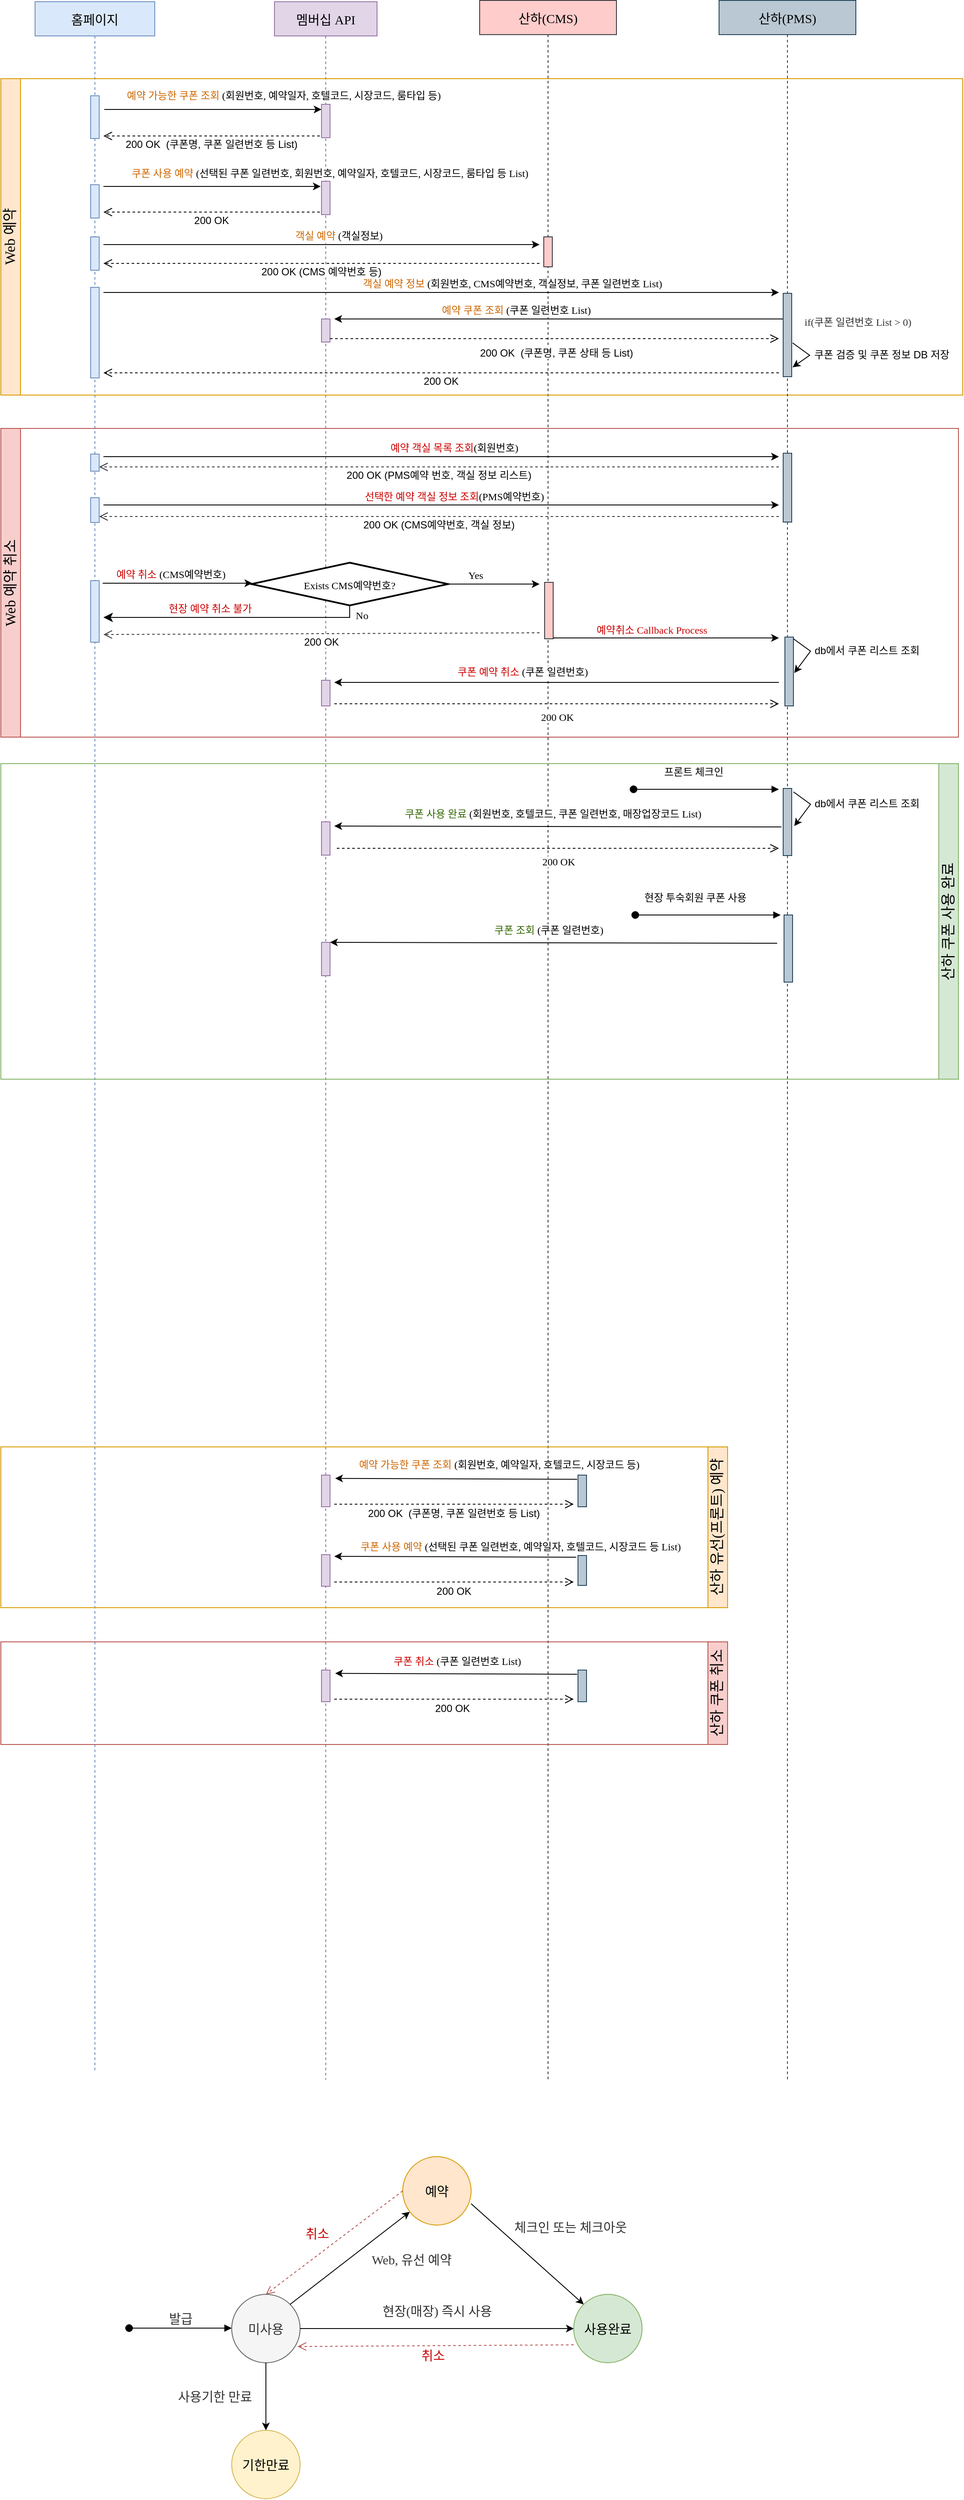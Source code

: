 <mxfile version="20.8.13" type="github">
  <diagram name="페이지-1" id="i2_iW8WWWB51VXID4rfu">
    <mxGraphModel dx="1434" dy="747" grid="1" gridSize="10" guides="1" tooltips="1" connect="1" arrows="1" fold="1" page="1" pageScale="1" pageWidth="1654" pageHeight="2336" math="0" shadow="0">
      <root>
        <mxCell id="0" />
        <mxCell id="1" parent="0" />
        <mxCell id="uAVWBllw0vdzFXxvWoM9-3" value="멤버십 API" style="shape=umlLifeline;perimeter=lifelinePerimeter;container=1;collapsible=0;recursiveResize=0;rounded=0;shadow=0;strokeWidth=1;fillColor=#e1d5e7;strokeColor=#9673a6;size=40;fontFamily=Verdana;fontSize=15;" vertex="1" parent="1">
          <mxGeometry x="320" y="80" width="120" height="2430" as="geometry" />
        </mxCell>
        <mxCell id="uAVWBllw0vdzFXxvWoM9-4" value="" style="points=[];perimeter=orthogonalPerimeter;rounded=0;shadow=0;strokeWidth=1;fillColor=#e1d5e7;strokeColor=#9673a6;" vertex="1" parent="uAVWBllw0vdzFXxvWoM9-3">
          <mxGeometry x="55" y="210" width="10" height="39" as="geometry" />
        </mxCell>
        <mxCell id="uAVWBllw0vdzFXxvWoM9-6" value="홈페이지" style="shape=umlLifeline;perimeter=lifelinePerimeter;container=1;collapsible=0;recursiveResize=0;rounded=0;shadow=0;strokeWidth=1;fillColor=#dae8fc;strokeColor=#6c8ebf;fontFamily=Verdana;fontSize=15;" vertex="1" parent="1">
          <mxGeometry x="40" y="80" width="140" height="2420" as="geometry" />
        </mxCell>
        <mxCell id="uAVWBllw0vdzFXxvWoM9-31" value="" style="points=[];perimeter=orthogonalPerimeter;rounded=0;shadow=0;strokeWidth=1;fillColor=#dae8fc;strokeColor=#6c8ebf;" vertex="1" parent="1">
          <mxGeometry x="105" y="190" width="10" height="50" as="geometry" />
        </mxCell>
        <mxCell id="uAVWBllw0vdzFXxvWoM9-9" value="산하(CMS)" style="shape=umlLifeline;perimeter=lifelinePerimeter;container=1;collapsible=0;recursiveResize=0;rounded=0;shadow=0;strokeWidth=1;fillColor=#ffcccc;strokeColor=#36393d;fontFamily=Verdana;fontSize=15;" vertex="1" parent="1">
          <mxGeometry x="560" y="78.5" width="160" height="2431.5" as="geometry" />
        </mxCell>
        <mxCell id="uAVWBllw0vdzFXxvWoM9-14" value="" style="endArrow=classic;html=1;rounded=0;entryX=-0.1;entryY=0.154;entryDx=0;entryDy=0;entryPerimeter=0;" edge="1" parent="1" target="uAVWBllw0vdzFXxvWoM9-4">
          <mxGeometry width="50" height="50" relative="1" as="geometry">
            <mxPoint x="120" y="296" as="sourcePoint" />
            <mxPoint x="340" y="296" as="targetPoint" />
          </mxGeometry>
        </mxCell>
        <mxCell id="uAVWBllw0vdzFXxvWoM9-17" value="&lt;font color=&quot;#cc6600&quot;&gt;쿠폰 사용 예약&lt;/font&gt; (선택된 쿠폰 일련번호, 회원번호, 예약일자, 호텔코드, 시장코드, 룸타입 등 List)&amp;nbsp;" style="edgeLabel;html=1;align=center;verticalAlign=middle;resizable=0;points=[];fontFamily=Verdana;fontSize=12;" vertex="1" connectable="0" parent="uAVWBllw0vdzFXxvWoM9-14">
          <mxGeometry x="0.45" y="2" relative="1" as="geometry">
            <mxPoint x="82" y="-13" as="offset" />
          </mxGeometry>
        </mxCell>
        <mxCell id="uAVWBllw0vdzFXxvWoM9-16" value="200 OK" style="verticalAlign=bottom;endArrow=open;dashed=1;endSize=8;shadow=0;strokeWidth=1;fontSize=12;exitX=-0.2;exitY=0.769;exitDx=0;exitDy=0;exitPerimeter=0;" edge="1" parent="1">
          <mxGeometry y="19" relative="1" as="geometry">
            <mxPoint x="120" y="326" as="targetPoint" />
            <mxPoint x="373" y="325.991" as="sourcePoint" />
            <mxPoint as="offset" />
          </mxGeometry>
        </mxCell>
        <mxCell id="uAVWBllw0vdzFXxvWoM9-21" value="" style="endArrow=classic;html=1;rounded=0;" edge="1" parent="1">
          <mxGeometry width="50" height="50" relative="1" as="geometry">
            <mxPoint x="120" y="364" as="sourcePoint" />
            <mxPoint x="630" y="364" as="targetPoint" />
          </mxGeometry>
        </mxCell>
        <mxCell id="uAVWBllw0vdzFXxvWoM9-22" value="&lt;font color=&quot;#cc6600&quot;&gt;객실 예약&lt;/font&gt; (객실정보)" style="edgeLabel;html=1;align=center;verticalAlign=middle;resizable=0;points=[];fontFamily=Verdana;fontSize=12;" vertex="1" connectable="0" parent="uAVWBllw0vdzFXxvWoM9-21">
          <mxGeometry x="0.45" y="2" relative="1" as="geometry">
            <mxPoint x="-95" y="-8" as="offset" />
          </mxGeometry>
        </mxCell>
        <mxCell id="uAVWBllw0vdzFXxvWoM9-26" value="Web 예약" style="swimlane;horizontal=0;whiteSpace=wrap;html=1;startSize=23;fillColor=#ffe6cc;strokeColor=#d79b00;fontFamily=Verdana;fontSize=17;fontStyle=0" vertex="1" parent="1">
          <mxGeometry y="170" width="1125" height="370" as="geometry" />
        </mxCell>
        <mxCell id="uAVWBllw0vdzFXxvWoM9-20" value="" style="points=[];perimeter=orthogonalPerimeter;rounded=0;shadow=0;strokeWidth=1;fillColor=#ffcccc;strokeColor=#36393d;" vertex="1" parent="uAVWBllw0vdzFXxvWoM9-26">
          <mxGeometry x="635" y="185" width="10" height="35" as="geometry" />
        </mxCell>
        <mxCell id="uAVWBllw0vdzFXxvWoM9-55" value="" style="points=[];perimeter=orthogonalPerimeter;rounded=0;shadow=0;strokeWidth=1;fillColor=#e1d5e7;strokeColor=#9673a6;" vertex="1" parent="uAVWBllw0vdzFXxvWoM9-26">
          <mxGeometry x="375" y="30" width="10" height="39" as="geometry" />
        </mxCell>
        <mxCell id="uAVWBllw0vdzFXxvWoM9-56" value="" style="endArrow=classic;html=1;rounded=0;entryX=-0.1;entryY=0.154;entryDx=0;entryDy=0;entryPerimeter=0;" edge="1" parent="uAVWBllw0vdzFXxvWoM9-26">
          <mxGeometry width="50" height="50" relative="1" as="geometry">
            <mxPoint x="121" y="36" as="sourcePoint" />
            <mxPoint x="375" y="36.006" as="targetPoint" />
          </mxGeometry>
        </mxCell>
        <mxCell id="uAVWBllw0vdzFXxvWoM9-57" value="&lt;font color=&quot;#cc6600&quot;&gt;예약 가능한 쿠폰 조회&lt;/font&gt; (회원번호, 예약일자, 호텔코드, 시장코드, 룸타입 등)&amp;nbsp;" style="edgeLabel;html=1;align=center;verticalAlign=middle;resizable=0;points=[];fontFamily=Verdana;fontSize=12;" vertex="1" connectable="0" parent="uAVWBllw0vdzFXxvWoM9-56">
          <mxGeometry x="0.45" y="2" relative="1" as="geometry">
            <mxPoint x="27" y="-14" as="offset" />
          </mxGeometry>
        </mxCell>
        <mxCell id="uAVWBllw0vdzFXxvWoM9-58" value="200 OK  (쿠폰명, 쿠폰 일련번호 등 List)" style="verticalAlign=bottom;endArrow=open;dashed=1;endSize=8;shadow=0;strokeWidth=1;fontSize=12;exitX=-0.2;exitY=0.769;exitDx=0;exitDy=0;exitPerimeter=0;" edge="1" parent="uAVWBllw0vdzFXxvWoM9-26">
          <mxGeometry y="19" relative="1" as="geometry">
            <mxPoint x="120" y="67" as="targetPoint" />
            <mxPoint x="373" y="66.991" as="sourcePoint" />
            <mxPoint as="offset" />
          </mxGeometry>
        </mxCell>
        <mxCell id="uAVWBllw0vdzFXxvWoM9-59" value="" style="points=[];perimeter=orthogonalPerimeter;rounded=0;shadow=0;strokeWidth=1;fillColor=#e1d5e7;strokeColor=#9673a6;" vertex="1" parent="uAVWBllw0vdzFXxvWoM9-26">
          <mxGeometry x="375" y="281" width="10" height="27" as="geometry" />
        </mxCell>
        <mxCell id="uAVWBllw0vdzFXxvWoM9-125" value="200 OK (CMS 예약번호 등)" style="verticalAlign=bottom;endArrow=open;dashed=1;endSize=8;shadow=0;strokeWidth=1;fontSize=12;" edge="1" parent="uAVWBllw0vdzFXxvWoM9-26">
          <mxGeometry y="19" relative="1" as="geometry">
            <mxPoint x="120" y="216" as="targetPoint" />
            <mxPoint x="630" y="216" as="sourcePoint" />
            <mxPoint as="offset" />
          </mxGeometry>
        </mxCell>
        <mxCell id="uAVWBllw0vdzFXxvWoM9-126" value="" style="endArrow=classic;html=1;rounded=0;" edge="1" parent="uAVWBllw0vdzFXxvWoM9-26">
          <mxGeometry width="50" height="50" relative="1" as="geometry">
            <mxPoint x="120" y="250" as="sourcePoint" />
            <mxPoint x="910" y="250" as="targetPoint" />
          </mxGeometry>
        </mxCell>
        <mxCell id="uAVWBllw0vdzFXxvWoM9-127" value="&lt;font color=&quot;#cc6600&quot;&gt;객실 예약 정보&lt;/font&gt; (회원번호, CMS예약번호, 객실정보, 쿠폰 일련번호 List)" style="edgeLabel;html=1;align=center;verticalAlign=middle;resizable=0;points=[];fontFamily=Verdana;fontSize=12;" vertex="1" connectable="0" parent="uAVWBllw0vdzFXxvWoM9-126">
          <mxGeometry x="0.45" y="2" relative="1" as="geometry">
            <mxPoint x="-95" y="-8" as="offset" />
          </mxGeometry>
        </mxCell>
        <mxCell id="uAVWBllw0vdzFXxvWoM9-23" value="200 OK" style="verticalAlign=bottom;endArrow=open;dashed=1;endSize=8;shadow=0;strokeWidth=1;fontSize=12;" edge="1" parent="uAVWBllw0vdzFXxvWoM9-26">
          <mxGeometry y="19" relative="1" as="geometry">
            <mxPoint x="120" y="344" as="targetPoint" />
            <mxPoint x="910" y="344" as="sourcePoint" />
            <mxPoint as="offset" />
          </mxGeometry>
        </mxCell>
        <mxCell id="uAVWBllw0vdzFXxvWoM9-129" value="" style="points=[];perimeter=orthogonalPerimeter;rounded=0;shadow=0;strokeWidth=1;fillColor=#dae8fc;strokeColor=#6c8ebf;" vertex="1" parent="uAVWBllw0vdzFXxvWoM9-26">
          <mxGeometry x="105" y="124" width="10" height="39" as="geometry" />
        </mxCell>
        <mxCell id="uAVWBllw0vdzFXxvWoM9-130" value="" style="points=[];perimeter=orthogonalPerimeter;rounded=0;shadow=0;strokeWidth=1;fillColor=#dae8fc;strokeColor=#6c8ebf;" vertex="1" parent="uAVWBllw0vdzFXxvWoM9-26">
          <mxGeometry x="105" y="185" width="10" height="39" as="geometry" />
        </mxCell>
        <mxCell id="uAVWBllw0vdzFXxvWoM9-131" value="" style="points=[];perimeter=orthogonalPerimeter;rounded=0;shadow=0;strokeWidth=1;fillColor=#dae8fc;strokeColor=#6c8ebf;" vertex="1" parent="uAVWBllw0vdzFXxvWoM9-26">
          <mxGeometry x="105" y="244" width="10" height="106" as="geometry" />
        </mxCell>
        <mxCell id="uAVWBllw0vdzFXxvWoM9-91" value="&lt;font color=&quot;#333333&quot;&gt;if(쿠폰 일련번호 List &amp;gt; 0)&lt;/font&gt;" style="text;html=1;strokeColor=none;fillColor=none;align=center;verticalAlign=middle;whiteSpace=wrap;rounded=0;fontSize=12;fontFamily=Verdana;fontColor=#CC0000;" vertex="1" parent="uAVWBllw0vdzFXxvWoM9-26">
          <mxGeometry x="910" y="270" width="185" height="30" as="geometry" />
        </mxCell>
        <mxCell id="uAVWBllw0vdzFXxvWoM9-60" value="" style="endArrow=classic;html=1;rounded=0;" edge="1" parent="1" source="uAVWBllw0vdzFXxvWoM9-124">
          <mxGeometry width="50" height="50" relative="1" as="geometry">
            <mxPoint x="631" y="451.045" as="sourcePoint" />
            <mxPoint x="390" y="451" as="targetPoint" />
          </mxGeometry>
        </mxCell>
        <mxCell id="uAVWBllw0vdzFXxvWoM9-61" value="&lt;font color=&quot;#cc6600&quot;&gt;예약 쿠폰 조회&lt;/font&gt; (쿠폰 일련번호 List)&amp;nbsp;" style="edgeLabel;html=1;align=center;verticalAlign=middle;resizable=0;points=[];fontFamily=Verdana;fontSize=12;" vertex="1" connectable="0" parent="uAVWBllw0vdzFXxvWoM9-60">
          <mxGeometry x="0.45" y="2" relative="1" as="geometry">
            <mxPoint x="68" y="-12" as="offset" />
          </mxGeometry>
        </mxCell>
        <mxCell id="uAVWBllw0vdzFXxvWoM9-62" value="200 OK  (쿠폰명, 쿠폰 상태 등 List)" style="verticalAlign=bottom;endArrow=open;dashed=1;endSize=8;shadow=0;strokeWidth=1;fontSize=12;exitX=1;exitY=0.852;exitDx=0;exitDy=0;exitPerimeter=0;" edge="1" parent="1">
          <mxGeometry x="0.009" y="-26" relative="1" as="geometry">
            <mxPoint x="910" y="474" as="targetPoint" />
            <mxPoint x="385" y="474.004" as="sourcePoint" />
            <mxPoint as="offset" />
          </mxGeometry>
        </mxCell>
        <mxCell id="uAVWBllw0vdzFXxvWoM9-80" value="산하 유선(프론트) 예약" style="swimlane;horizontal=0;whiteSpace=wrap;html=1;startSize=23;fillColor=#ffe6cc;strokeColor=#d79b00;fontFamily=Verdana;fontSize=17;fontStyle=0;direction=west;" vertex="1" parent="1">
          <mxGeometry y="1770" width="850" height="188" as="geometry" />
        </mxCell>
        <mxCell id="uAVWBllw0vdzFXxvWoM9-81" value="" style="points=[];perimeter=orthogonalPerimeter;rounded=0;shadow=0;strokeWidth=1;fillColor=#bac8d3;strokeColor=#23445d;" vertex="1" parent="uAVWBllw0vdzFXxvWoM9-80">
          <mxGeometry x="675" y="33" width="10" height="37" as="geometry" />
        </mxCell>
        <mxCell id="uAVWBllw0vdzFXxvWoM9-82" value="" style="points=[];perimeter=orthogonalPerimeter;rounded=0;shadow=0;strokeWidth=1;fillColor=#e1d5e7;strokeColor=#9673a6;" vertex="1" parent="uAVWBllw0vdzFXxvWoM9-80">
          <mxGeometry x="375" y="33" width="10" height="37" as="geometry" />
        </mxCell>
        <mxCell id="uAVWBllw0vdzFXxvWoM9-83" value="" style="endArrow=classic;html=1;rounded=0;exitX=-0.1;exitY=0.133;exitDx=0;exitDy=0;exitPerimeter=0;entryX=1.6;entryY=0.103;entryDx=0;entryDy=0;entryPerimeter=0;" edge="1" parent="uAVWBllw0vdzFXxvWoM9-80" source="uAVWBllw0vdzFXxvWoM9-81" target="uAVWBllw0vdzFXxvWoM9-82">
          <mxGeometry width="50" height="50" relative="1" as="geometry">
            <mxPoint x="397" y="47.5" as="sourcePoint" />
            <mxPoint x="420" y="111" as="targetPoint" />
          </mxGeometry>
        </mxCell>
        <mxCell id="uAVWBllw0vdzFXxvWoM9-84" value="&lt;font color=&quot;#cc6600&quot;&gt;예약 가능한 쿠폰 조회&lt;/font&gt; (회원번호, 예약일자, 호텔코드, 시장코드 등)&amp;nbsp;" style="edgeLabel;html=1;align=center;verticalAlign=middle;resizable=0;points=[];fontFamily=Verdana;fontSize=12;" vertex="1" connectable="0" parent="uAVWBllw0vdzFXxvWoM9-83">
          <mxGeometry x="0.45" y="2" relative="1" as="geometry">
            <mxPoint x="115" y="-18" as="offset" />
          </mxGeometry>
        </mxCell>
        <mxCell id="uAVWBllw0vdzFXxvWoM9-90" value="200 OK  (쿠폰명, 쿠폰 일련번호 등 List)" style="verticalAlign=bottom;endArrow=open;dashed=1;endSize=8;shadow=0;strokeWidth=1;fontSize=12;" edge="1" parent="uAVWBllw0vdzFXxvWoM9-80">
          <mxGeometry y="-20" relative="1" as="geometry">
            <mxPoint x="670" y="67" as="targetPoint" />
            <mxPoint x="390" y="67" as="sourcePoint" />
            <mxPoint as="offset" />
          </mxGeometry>
        </mxCell>
        <mxCell id="uAVWBllw0vdzFXxvWoM9-92" value="" style="points=[];perimeter=orthogonalPerimeter;rounded=0;shadow=0;strokeWidth=1;fillColor=#e1d5e7;strokeColor=#9673a6;" vertex="1" parent="uAVWBllw0vdzFXxvWoM9-80">
          <mxGeometry x="375" y="126" width="10" height="37" as="geometry" />
        </mxCell>
        <mxCell id="uAVWBllw0vdzFXxvWoM9-93" value="" style="endArrow=classic;html=1;rounded=0;exitX=-0.2;exitY=0.057;exitDx=0;exitDy=0;exitPerimeter=0;" edge="1" parent="uAVWBllw0vdzFXxvWoM9-80" source="uAVWBllw0vdzFXxvWoM9-96">
          <mxGeometry width="50" height="50" relative="1" as="geometry">
            <mxPoint x="665" y="128" as="sourcePoint" />
            <mxPoint x="390" y="128" as="targetPoint" />
          </mxGeometry>
        </mxCell>
        <mxCell id="uAVWBllw0vdzFXxvWoM9-94" value="&lt;font style=&quot;border-color: var(--border-color);&quot; color=&quot;#cc6600&quot;&gt;쿠폰 사용 예약&lt;/font&gt;&amp;nbsp;(선택된 쿠폰 일련번호, 예약일자, 호텔코드, 시장코드 등 List)&amp;nbsp;" style="edgeLabel;html=1;align=center;verticalAlign=middle;resizable=0;points=[];fontFamily=Verdana;fontSize=12;" vertex="1" connectable="0" parent="uAVWBllw0vdzFXxvWoM9-93">
          <mxGeometry x="0.45" y="2" relative="1" as="geometry">
            <mxPoint x="141" y="-14" as="offset" />
          </mxGeometry>
        </mxCell>
        <mxCell id="uAVWBllw0vdzFXxvWoM9-95" value="200 OK" style="verticalAlign=bottom;endArrow=open;dashed=1;endSize=8;shadow=0;strokeWidth=1;fontSize=12;" edge="1" parent="uAVWBllw0vdzFXxvWoM9-80">
          <mxGeometry y="-20" relative="1" as="geometry">
            <mxPoint x="670" y="158" as="targetPoint" />
            <mxPoint x="390" y="158" as="sourcePoint" />
            <mxPoint as="offset" />
          </mxGeometry>
        </mxCell>
        <mxCell id="uAVWBllw0vdzFXxvWoM9-96" value="" style="points=[];perimeter=orthogonalPerimeter;rounded=0;shadow=0;strokeWidth=1;fillColor=#bac8d3;strokeColor=#23445d;" vertex="1" parent="uAVWBllw0vdzFXxvWoM9-80">
          <mxGeometry x="675" y="127" width="10" height="35" as="geometry" />
        </mxCell>
        <mxCell id="uAVWBllw0vdzFXxvWoM9-97" value="산하 쿠폰 취소" style="swimlane;horizontal=0;whiteSpace=wrap;html=1;startSize=23;fillColor=#f8cecc;strokeColor=#b85450;fontFamily=Verdana;fontSize=17;fontStyle=0;direction=west;" vertex="1" parent="1">
          <mxGeometry y="1998" width="850" height="120" as="geometry" />
        </mxCell>
        <mxCell id="uAVWBllw0vdzFXxvWoM9-98" value="" style="points=[];perimeter=orthogonalPerimeter;rounded=0;shadow=0;strokeWidth=1;fillColor=#bac8d3;strokeColor=#23445d;" vertex="1" parent="uAVWBllw0vdzFXxvWoM9-97">
          <mxGeometry x="675" y="33" width="10" height="37" as="geometry" />
        </mxCell>
        <mxCell id="uAVWBllw0vdzFXxvWoM9-99" value="" style="points=[];perimeter=orthogonalPerimeter;rounded=0;shadow=0;strokeWidth=1;fillColor=#e1d5e7;strokeColor=#9673a6;" vertex="1" parent="uAVWBllw0vdzFXxvWoM9-97">
          <mxGeometry x="375" y="33" width="10" height="37" as="geometry" />
        </mxCell>
        <mxCell id="uAVWBllw0vdzFXxvWoM9-100" value="" style="endArrow=classic;html=1;rounded=0;exitX=-0.1;exitY=0.133;exitDx=0;exitDy=0;exitPerimeter=0;entryX=1.6;entryY=0.103;entryDx=0;entryDy=0;entryPerimeter=0;" edge="1" parent="uAVWBllw0vdzFXxvWoM9-97" source="uAVWBllw0vdzFXxvWoM9-98" target="uAVWBllw0vdzFXxvWoM9-99">
          <mxGeometry width="50" height="50" relative="1" as="geometry">
            <mxPoint x="397" y="47.5" as="sourcePoint" />
            <mxPoint x="420" y="111" as="targetPoint" />
          </mxGeometry>
        </mxCell>
        <mxCell id="uAVWBllw0vdzFXxvWoM9-101" value="&lt;font style=&quot;border-color: var(--border-color);&quot; color=&quot;#cc0000&quot;&gt;쿠폰 취소&lt;/font&gt;&amp;nbsp;(쿠폰 일련번호 List)&amp;nbsp;" style="edgeLabel;html=1;align=center;verticalAlign=middle;resizable=0;points=[];fontFamily=Verdana;fontSize=12;" vertex="1" connectable="0" parent="uAVWBllw0vdzFXxvWoM9-100">
          <mxGeometry x="0.45" y="2" relative="1" as="geometry">
            <mxPoint x="66" y="-16" as="offset" />
          </mxGeometry>
        </mxCell>
        <mxCell id="uAVWBllw0vdzFXxvWoM9-102" value="200 OK " style="verticalAlign=bottom;endArrow=open;dashed=1;endSize=8;shadow=0;strokeWidth=1;fontSize=12;" edge="1" parent="uAVWBllw0vdzFXxvWoM9-97">
          <mxGeometry y="-20" relative="1" as="geometry">
            <mxPoint x="670" y="67" as="targetPoint" />
            <mxPoint x="390" y="67" as="sourcePoint" />
            <mxPoint as="offset" />
          </mxGeometry>
        </mxCell>
        <mxCell id="uAVWBllw0vdzFXxvWoM9-109" value="&lt;font style=&quot;font-size: 15px;&quot;&gt;발급&lt;/font&gt;" style="html=1;verticalAlign=bottom;startArrow=oval;startFill=1;endArrow=block;startSize=8;rounded=0;fontFamily=Verdana;fontSize=12;fontColor=#333333;" edge="1" parent="1">
          <mxGeometry width="60" relative="1" as="geometry">
            <mxPoint x="150" y="2800.5" as="sourcePoint" />
            <mxPoint x="270" y="2800.5" as="targetPoint" />
          </mxGeometry>
        </mxCell>
        <mxCell id="uAVWBllw0vdzFXxvWoM9-110" value="미사용" style="ellipse;whiteSpace=wrap;html=1;aspect=fixed;fontFamily=Verdana;fontSize=15;fillColor=#f5f5f5;strokeColor=#666666;fontColor=#333333;" vertex="1" parent="1">
          <mxGeometry x="270" y="2761" width="80" height="80" as="geometry" />
        </mxCell>
        <mxCell id="uAVWBllw0vdzFXxvWoM9-111" value="예약" style="ellipse;whiteSpace=wrap;html=1;aspect=fixed;fontFamily=Verdana;fontSize=15;fillColor=#ffe6cc;strokeColor=#d79b00;" vertex="1" parent="1">
          <mxGeometry x="470" y="2600" width="80" height="80" as="geometry" />
        </mxCell>
        <mxCell id="uAVWBllw0vdzFXxvWoM9-112" value="사용완료" style="ellipse;whiteSpace=wrap;html=1;aspect=fixed;fontFamily=Verdana;fontSize=15;fillColor=#d5e8d4;strokeColor=#82b366;" vertex="1" parent="1">
          <mxGeometry x="670" y="2761" width="80" height="80" as="geometry" />
        </mxCell>
        <mxCell id="uAVWBllw0vdzFXxvWoM9-113" value="기한만료" style="ellipse;whiteSpace=wrap;html=1;aspect=fixed;fontFamily=Verdana;fontSize=15;fillColor=#fff2cc;strokeColor=#d6b656;" vertex="1" parent="1">
          <mxGeometry x="270" y="2920" width="80" height="80" as="geometry" />
        </mxCell>
        <mxCell id="uAVWBllw0vdzFXxvWoM9-114" value="Web, 유선 예약" style="endArrow=classic;html=1;rounded=0;fontFamily=Verdana;fontSize=15;fontColor=#333333;exitX=1;exitY=0;exitDx=0;exitDy=0;" edge="1" parent="1" source="uAVWBllw0vdzFXxvWoM9-110" target="uAVWBllw0vdzFXxvWoM9-111">
          <mxGeometry x="0.631" y="-45" width="50" height="50" relative="1" as="geometry">
            <mxPoint x="350" y="2670" as="sourcePoint" />
            <mxPoint x="400" y="2620" as="targetPoint" />
            <mxPoint as="offset" />
          </mxGeometry>
        </mxCell>
        <mxCell id="uAVWBllw0vdzFXxvWoM9-115" value="" style="endArrow=classic;html=1;rounded=0;fontFamily=Verdana;fontSize=15;fontColor=#333333;exitX=1;exitY=0.688;exitDx=0;exitDy=0;entryX=0;entryY=0;entryDx=0;entryDy=0;exitPerimeter=0;" edge="1" parent="1" source="uAVWBllw0vdzFXxvWoM9-111" target="uAVWBllw0vdzFXxvWoM9-112">
          <mxGeometry x="-0.3" y="32" width="50" height="50" relative="1" as="geometry">
            <mxPoint x="348.284" y="2702.716" as="sourcePoint" />
            <mxPoint x="443.784" y="2664.661" as="targetPoint" />
            <mxPoint as="offset" />
          </mxGeometry>
        </mxCell>
        <mxCell id="uAVWBllw0vdzFXxvWoM9-116" value="체크인 또는 체크아웃" style="edgeLabel;html=1;align=center;verticalAlign=middle;resizable=0;points=[];fontSize=15;fontFamily=Verdana;fontColor=#333333;" vertex="1" connectable="0" parent="uAVWBllw0vdzFXxvWoM9-115">
          <mxGeometry x="-0.214" y="-2" relative="1" as="geometry">
            <mxPoint x="65" y="-21" as="offset" />
          </mxGeometry>
        </mxCell>
        <mxCell id="uAVWBllw0vdzFXxvWoM9-117" value="사용기한 만료" style="endArrow=classic;html=1;rounded=0;fontFamily=Verdana;fontSize=15;fontColor=#333333;exitX=0.5;exitY=1;exitDx=0;exitDy=0;entryX=0.5;entryY=0;entryDx=0;entryDy=0;" edge="1" parent="1" source="uAVWBllw0vdzFXxvWoM9-110" target="uAVWBllw0vdzFXxvWoM9-113">
          <mxGeometry x="-0.013" y="-60" width="50" height="50" relative="1" as="geometry">
            <mxPoint x="374.504" y="2768.056" as="sourcePoint" />
            <mxPoint x="470.004" y="2730.001" as="targetPoint" />
            <mxPoint as="offset" />
          </mxGeometry>
        </mxCell>
        <mxCell id="uAVWBllw0vdzFXxvWoM9-118" value="현장(매장) 즉시 사용" style="endArrow=classic;html=1;rounded=0;fontFamily=Verdana;fontSize=15;fontColor=#333333;exitX=1;exitY=0.5;exitDx=0;exitDy=0;entryX=0;entryY=0.5;entryDx=0;entryDy=0;" edge="1" parent="1" source="uAVWBllw0vdzFXxvWoM9-110" target="uAVWBllw0vdzFXxvWoM9-112">
          <mxGeometry x="0.001" y="20" width="50" height="50" relative="1" as="geometry">
            <mxPoint x="348.284" y="2702.716" as="sourcePoint" />
            <mxPoint x="443.784" y="2664.661" as="targetPoint" />
            <mxPoint y="-1" as="offset" />
          </mxGeometry>
        </mxCell>
        <mxCell id="uAVWBllw0vdzFXxvWoM9-122" value="취소" style="verticalAlign=bottom;endArrow=open;dashed=1;endSize=8;shadow=0;strokeWidth=1;fontSize=15;exitX=0;exitY=0.5;exitDx=0;exitDy=0;entryX=0.5;entryY=0;entryDx=0;entryDy=0;fontColor=#CC0000;fillColor=#f8cecc;strokeColor=#b85450;" edge="1" parent="1" source="uAVWBllw0vdzFXxvWoM9-111" target="uAVWBllw0vdzFXxvWoM9-110">
          <mxGeometry x="0.156" y="-12" relative="1" as="geometry">
            <mxPoint x="348.284" y="2839.284" as="targetPoint" />
            <mxPoint x="691.716" y="2839.284" as="sourcePoint" />
            <mxPoint as="offset" />
          </mxGeometry>
        </mxCell>
        <mxCell id="uAVWBllw0vdzFXxvWoM9-123" value="취소" style="verticalAlign=bottom;endArrow=open;dashed=1;endSize=8;shadow=0;strokeWidth=1;fontSize=15;exitX=0;exitY=0.738;exitDx=0;exitDy=0;entryX=0.963;entryY=0.763;entryDx=0;entryDy=0;fontColor=#CC0000;fillColor=#f8cecc;strokeColor=#b85450;entryPerimeter=0;exitPerimeter=0;" edge="1" parent="1" source="uAVWBllw0vdzFXxvWoM9-112" target="uAVWBllw0vdzFXxvWoM9-110">
          <mxGeometry x="0.019" y="22" relative="1" as="geometry">
            <mxPoint x="400" y="2941" as="targetPoint" />
            <mxPoint x="560" y="2820" as="sourcePoint" />
            <mxPoint as="offset" />
          </mxGeometry>
        </mxCell>
        <mxCell id="uAVWBllw0vdzFXxvWoM9-124" value="산하(PMS)" style="shape=umlLifeline;perimeter=lifelinePerimeter;container=1;collapsible=0;recursiveResize=0;rounded=0;shadow=0;strokeWidth=1;fillColor=#bac8d3;strokeColor=#23445d;fontFamily=Verdana;fontSize=15;" vertex="1" parent="1">
          <mxGeometry x="840" y="78.5" width="160" height="2431.5" as="geometry" />
        </mxCell>
        <mxCell id="uAVWBllw0vdzFXxvWoM9-128" value="" style="points=[];perimeter=orthogonalPerimeter;rounded=0;shadow=0;strokeWidth=1;fillColor=#bac8d3;strokeColor=#23445d;" vertex="1" parent="uAVWBllw0vdzFXxvWoM9-124">
          <mxGeometry x="75" y="342.5" width="10" height="97.5" as="geometry" />
        </mxCell>
        <mxCell id="uAVWBllw0vdzFXxvWoM9-5" value="&lt;font style=&quot;font-size: 12px;&quot;&gt;쿠폰 검증 및 쿠폰 정보 DB 저장&lt;/font&gt;" style="endArrow=classic;html=1;rounded=0;exitX=1;exitY=0.605;exitDx=0;exitDy=0;exitPerimeter=0;entryX=1;entryY=0.943;entryDx=0;entryDy=0;entryPerimeter=0;" edge="1" parent="uAVWBllw0vdzFXxvWoM9-124">
          <mxGeometry x="0.006" y="84" width="50" height="50" relative="1" as="geometry">
            <mxPoint x="86" y="400.487" as="sourcePoint" />
            <mxPoint x="86" y="428.995" as="targetPoint" />
            <Array as="points">
              <mxPoint x="106" y="414.98" />
            </Array>
            <mxPoint x="36" y="-69" as="offset" />
          </mxGeometry>
        </mxCell>
        <mxCell id="uAVWBllw0vdzFXxvWoM9-152" value="" style="points=[];perimeter=orthogonalPerimeter;rounded=0;shadow=0;strokeWidth=1;fillColor=#bac8d3;strokeColor=#23445d;" vertex="1" parent="uAVWBllw0vdzFXxvWoM9-124">
          <mxGeometry x="75" y="529.5" width="10" height="80.5" as="geometry" />
        </mxCell>
        <mxCell id="uAVWBllw0vdzFXxvWoM9-190" value="" style="points=[];perimeter=orthogonalPerimeter;rounded=0;shadow=0;strokeWidth=1;fillColor=#bac8d3;strokeColor=#23445d;" vertex="1" parent="uAVWBllw0vdzFXxvWoM9-124">
          <mxGeometry x="75" y="921.5" width="10" height="78.5" as="geometry" />
        </mxCell>
        <mxCell id="uAVWBllw0vdzFXxvWoM9-143" value="Web 예약 취소" style="swimlane;horizontal=0;whiteSpace=wrap;html=1;startSize=23;fillColor=#f8cecc;strokeColor=#b85450;fontFamily=Verdana;fontSize=17;fontStyle=0" vertex="1" parent="1">
          <mxGeometry y="579" width="1120" height="361" as="geometry" />
        </mxCell>
        <mxCell id="uAVWBllw0vdzFXxvWoM9-145" value="" style="endArrow=classic;html=1;rounded=0;" edge="1" parent="uAVWBllw0vdzFXxvWoM9-143">
          <mxGeometry width="50" height="50" relative="1" as="geometry">
            <mxPoint x="120" y="33" as="sourcePoint" />
            <mxPoint x="910" y="33" as="targetPoint" />
          </mxGeometry>
        </mxCell>
        <mxCell id="uAVWBllw0vdzFXxvWoM9-146" value="&lt;font color=&quot;#cc0000&quot;&gt;예약 객실 목록 조회&lt;/font&gt;(회원번호)" style="edgeLabel;html=1;align=center;verticalAlign=middle;resizable=0;points=[];fontFamily=Verdana;fontSize=12;" vertex="1" connectable="0" parent="uAVWBllw0vdzFXxvWoM9-145">
          <mxGeometry x="0.45" y="2" relative="1" as="geometry">
            <mxPoint x="-163" y="-8" as="offset" />
          </mxGeometry>
        </mxCell>
        <mxCell id="uAVWBllw0vdzFXxvWoM9-147" value="200 OK (PMS예약 번호, 객실 정보 리스트)" style="verticalAlign=bottom;endArrow=open;dashed=1;endSize=8;shadow=0;strokeWidth=1;fontSize=12;fillColor=#ffcccc;strokeColor=#36393d;" edge="1" parent="uAVWBllw0vdzFXxvWoM9-143">
          <mxGeometry y="19" relative="1" as="geometry">
            <mxPoint x="115" y="45" as="targetPoint" />
            <mxPoint x="910" y="45" as="sourcePoint" />
            <mxPoint as="offset" />
          </mxGeometry>
        </mxCell>
        <mxCell id="uAVWBllw0vdzFXxvWoM9-148" value="" style="endArrow=classic;html=1;rounded=0;" edge="1" parent="uAVWBllw0vdzFXxvWoM9-143">
          <mxGeometry width="50" height="50" relative="1" as="geometry">
            <mxPoint x="119" y="181" as="sourcePoint" />
            <mxPoint x="294" y="181" as="targetPoint" />
          </mxGeometry>
        </mxCell>
        <mxCell id="uAVWBllw0vdzFXxvWoM9-149" value="&lt;font color=&quot;#cc0000&quot; style=&quot;font-size: 12px;&quot;&gt;예약 취소&lt;/font&gt; (CMS예약번호)&amp;nbsp;" style="edgeLabel;html=1;align=center;verticalAlign=middle;resizable=0;points=[];fontFamily=Verdana;fontSize=12;" vertex="1" connectable="0" parent="uAVWBllw0vdzFXxvWoM9-148">
          <mxGeometry x="0.45" y="2" relative="1" as="geometry">
            <mxPoint x="-46" y="-8" as="offset" />
          </mxGeometry>
        </mxCell>
        <mxCell id="uAVWBllw0vdzFXxvWoM9-150" value="" style="points=[];perimeter=orthogonalPerimeter;rounded=0;shadow=0;strokeWidth=1;fillColor=#dae8fc;strokeColor=#6c8ebf;" vertex="1" parent="uAVWBllw0vdzFXxvWoM9-143">
          <mxGeometry x="105" y="30" width="10" height="20" as="geometry" />
        </mxCell>
        <mxCell id="uAVWBllw0vdzFXxvWoM9-163" value="" style="endArrow=classic;html=1;rounded=0;" edge="1" parent="uAVWBllw0vdzFXxvWoM9-143">
          <mxGeometry width="50" height="50" relative="1" as="geometry">
            <mxPoint x="120" y="89.5" as="sourcePoint" />
            <mxPoint x="910" y="89.5" as="targetPoint" />
          </mxGeometry>
        </mxCell>
        <mxCell id="uAVWBllw0vdzFXxvWoM9-164" value="&lt;font color=&quot;#cc0000&quot;&gt;선택한 예약 객실 정보 조회&lt;/font&gt;(PMS예약번호)" style="edgeLabel;html=1;align=center;verticalAlign=middle;resizable=0;points=[];fontFamily=Verdana;fontSize=12;" vertex="1" connectable="0" parent="uAVWBllw0vdzFXxvWoM9-163">
          <mxGeometry x="0.45" y="2" relative="1" as="geometry">
            <mxPoint x="-163" y="-8" as="offset" />
          </mxGeometry>
        </mxCell>
        <mxCell id="uAVWBllw0vdzFXxvWoM9-165" value="200 OK (CMS예약번호, 객실 정보)" style="verticalAlign=bottom;endArrow=open;dashed=1;endSize=8;shadow=0;strokeWidth=1;fontSize=12;fillColor=#ffcccc;strokeColor=#36393d;" edge="1" parent="uAVWBllw0vdzFXxvWoM9-143">
          <mxGeometry y="19" relative="1" as="geometry">
            <mxPoint x="115" y="103" as="targetPoint" />
            <mxPoint x="910" y="103" as="sourcePoint" />
            <mxPoint as="offset" />
          </mxGeometry>
        </mxCell>
        <mxCell id="uAVWBllw0vdzFXxvWoM9-166" value="" style="points=[];perimeter=orthogonalPerimeter;rounded=0;shadow=0;strokeWidth=1;fillColor=#ffcccc;strokeColor=#36393d;" vertex="1" parent="uAVWBllw0vdzFXxvWoM9-143">
          <mxGeometry x="636" y="180" width="10" height="66" as="geometry" />
        </mxCell>
        <mxCell id="uAVWBllw0vdzFXxvWoM9-167" value="200 OK" style="verticalAlign=bottom;endArrow=open;dashed=1;endSize=8;shadow=0;strokeWidth=1;fontSize=12;fillColor=#ffcccc;strokeColor=#36393d;" edge="1" parent="uAVWBllw0vdzFXxvWoM9-143">
          <mxGeometry y="19" relative="1" as="geometry">
            <mxPoint x="120" y="241" as="targetPoint" />
            <mxPoint x="630" y="239" as="sourcePoint" />
            <mxPoint as="offset" />
          </mxGeometry>
        </mxCell>
        <mxCell id="uAVWBllw0vdzFXxvWoM9-168" value="" style="points=[];perimeter=orthogonalPerimeter;rounded=0;shadow=0;strokeWidth=1;fillColor=#bac8d3;strokeColor=#23445d;" vertex="1" parent="uAVWBllw0vdzFXxvWoM9-143">
          <mxGeometry x="917" y="244" width="10" height="80.5" as="geometry" />
        </mxCell>
        <mxCell id="uAVWBllw0vdzFXxvWoM9-169" value="" style="endArrow=classic;html=1;rounded=0;" edge="1" parent="uAVWBllw0vdzFXxvWoM9-143">
          <mxGeometry width="50" height="50" relative="1" as="geometry">
            <mxPoint x="646" y="245" as="sourcePoint" />
            <mxPoint x="910" y="245" as="targetPoint" />
          </mxGeometry>
        </mxCell>
        <mxCell id="uAVWBllw0vdzFXxvWoM9-170" value="&lt;font color=&quot;#cc0000&quot;&gt;예약취소 Callback Process&lt;/font&gt;" style="edgeLabel;html=1;align=center;verticalAlign=middle;resizable=0;points=[];fontFamily=Verdana;fontSize=12;" vertex="1" connectable="0" parent="uAVWBllw0vdzFXxvWoM9-169">
          <mxGeometry x="0.45" y="2" relative="1" as="geometry">
            <mxPoint x="-77" y="-7" as="offset" />
          </mxGeometry>
        </mxCell>
        <mxCell id="uAVWBllw0vdzFXxvWoM9-142" value="" style="points=[];perimeter=orthogonalPerimeter;rounded=0;shadow=0;strokeWidth=1;fillColor=#e1d5e7;strokeColor=#9673a6;" vertex="1" parent="uAVWBllw0vdzFXxvWoM9-143">
          <mxGeometry x="375" y="294.5" width="10" height="30" as="geometry" />
        </mxCell>
        <mxCell id="uAVWBllw0vdzFXxvWoM9-151" value="200 OK" style="verticalAlign=bottom;endArrow=open;dashed=1;endSize=8;shadow=0;strokeWidth=1;fontFamily=Verdana;fontSize=12;" edge="1" parent="uAVWBllw0vdzFXxvWoM9-143">
          <mxGeometry x="0.004" y="-25" relative="1" as="geometry">
            <mxPoint x="910" y="322" as="targetPoint" />
            <mxPoint x="390" y="322" as="sourcePoint" />
            <mxPoint as="offset" />
          </mxGeometry>
        </mxCell>
        <mxCell id="uAVWBllw0vdzFXxvWoM9-173" value="&lt;font style=&quot;font-size: 12px;&quot;&gt;&amp;nbsp;db에서 쿠폰 리스트 조회&lt;/font&gt;" style="endArrow=classic;html=1;rounded=0;exitX=1;exitY=0.605;exitDx=0;exitDy=0;exitPerimeter=0;entryX=1.1;entryY=0.522;entryDx=0;entryDy=0;entryPerimeter=0;" edge="1" parent="uAVWBllw0vdzFXxvWoM9-143" target="uAVWBllw0vdzFXxvWoM9-168">
          <mxGeometry x="-0.126" y="63" width="50" height="50" relative="1" as="geometry">
            <mxPoint x="927" y="245.997" as="sourcePoint" />
            <mxPoint x="927" y="274.505" as="targetPoint" />
            <Array as="points">
              <mxPoint x="947" y="260.49" />
            </Array>
            <mxPoint x="13" y="-38" as="offset" />
          </mxGeometry>
        </mxCell>
        <mxCell id="uAVWBllw0vdzFXxvWoM9-174" value="&lt;font style=&quot;font-size: 12px;&quot;&gt;Exists CMS예약번호?&lt;/font&gt;" style="strokeWidth=2;html=1;shape=mxgraph.flowchart.decision;whiteSpace=wrap;fontFamily=Verdana;fontSize=15;fontColor=#000000;" vertex="1" parent="uAVWBllw0vdzFXxvWoM9-143">
          <mxGeometry x="293" y="157" width="230" height="50" as="geometry" />
        </mxCell>
        <mxCell id="uAVWBllw0vdzFXxvWoM9-176" value="" style="endArrow=classic;html=1;rounded=0;exitX=1;exitY=0.5;exitDx=0;exitDy=0;exitPerimeter=0;" edge="1" parent="uAVWBllw0vdzFXxvWoM9-143" source="uAVWBllw0vdzFXxvWoM9-174">
          <mxGeometry width="50" height="50" relative="1" as="geometry">
            <mxPoint x="530" y="201" as="sourcePoint" />
            <mxPoint x="630" y="182" as="targetPoint" />
          </mxGeometry>
        </mxCell>
        <mxCell id="uAVWBllw0vdzFXxvWoM9-177" value="Yes" style="edgeLabel;html=1;align=center;verticalAlign=middle;resizable=0;points=[];fontFamily=Verdana;fontSize=12;" vertex="1" connectable="0" parent="uAVWBllw0vdzFXxvWoM9-176">
          <mxGeometry x="0.45" y="2" relative="1" as="geometry">
            <mxPoint x="-46" y="-8" as="offset" />
          </mxGeometry>
        </mxCell>
        <mxCell id="uAVWBllw0vdzFXxvWoM9-180" value="" style="edgeStyle=elbowEdgeStyle;elbow=vertical;endArrow=classic;html=1;curved=0;rounded=0;endSize=8;startSize=8;fontFamily=Verdana;fontSize=12;fontColor=#000000;exitX=0.5;exitY=1;exitDx=0;exitDy=0;exitPerimeter=0;" edge="1" parent="uAVWBllw0vdzFXxvWoM9-143" source="uAVWBllw0vdzFXxvWoM9-174">
          <mxGeometry width="50" height="50" relative="1" as="geometry">
            <mxPoint x="480" y="201" as="sourcePoint" />
            <mxPoint x="120" y="221" as="targetPoint" />
            <Array as="points">
              <mxPoint x="262" y="221" />
            </Array>
          </mxGeometry>
        </mxCell>
        <mxCell id="uAVWBllw0vdzFXxvWoM9-181" value="No" style="edgeLabel;html=1;align=center;verticalAlign=middle;resizable=0;points=[];fontSize=12;fontFamily=Verdana;fontColor=#000000;" vertex="1" connectable="0" parent="uAVWBllw0vdzFXxvWoM9-180">
          <mxGeometry x="0.049" y="-3" relative="1" as="geometry">
            <mxPoint x="158" y="1" as="offset" />
          </mxGeometry>
        </mxCell>
        <mxCell id="uAVWBllw0vdzFXxvWoM9-182" value="&lt;font style=&quot;border-color: var(--border-color);&quot; color=&quot;#cc0000&quot;&gt;현장 예약 취소 불가&lt;/font&gt;&amp;nbsp;" style="edgeLabel;html=1;align=center;verticalAlign=middle;resizable=0;points=[];fontSize=12;fontFamily=Verdana;fontColor=#000000;" vertex="1" connectable="0" parent="uAVWBllw0vdzFXxvWoM9-180">
          <mxGeometry x="0.238" y="-4" relative="1" as="geometry">
            <mxPoint x="11" y="-6" as="offset" />
          </mxGeometry>
        </mxCell>
        <mxCell id="uAVWBllw0vdzFXxvWoM9-187" value="" style="points=[];perimeter=orthogonalPerimeter;rounded=0;shadow=0;strokeWidth=1;fillColor=#dae8fc;strokeColor=#6c8ebf;" vertex="1" parent="uAVWBllw0vdzFXxvWoM9-143">
          <mxGeometry x="105" y="81" width="10" height="29" as="geometry" />
        </mxCell>
        <mxCell id="uAVWBllw0vdzFXxvWoM9-188" value="" style="points=[];perimeter=orthogonalPerimeter;rounded=0;shadow=0;strokeWidth=1;fillColor=#dae8fc;strokeColor=#6c8ebf;" vertex="1" parent="uAVWBllw0vdzFXxvWoM9-143">
          <mxGeometry x="105" y="178" width="10" height="72" as="geometry" />
        </mxCell>
        <mxCell id="uAVWBllw0vdzFXxvWoM9-171" value="" style="endArrow=classic;html=1;rounded=0;" edge="1" parent="1">
          <mxGeometry width="50" height="50" relative="1" as="geometry">
            <mxPoint x="910" y="876" as="sourcePoint" />
            <mxPoint x="390" y="876" as="targetPoint" />
          </mxGeometry>
        </mxCell>
        <mxCell id="uAVWBllw0vdzFXxvWoM9-172" value="&lt;font color=&quot;#cc0000&quot;&gt;쿠폰 예약 취소&lt;/font&gt; (쿠폰 일련번호)" style="edgeLabel;html=1;align=center;verticalAlign=middle;resizable=0;points=[];fontFamily=Verdana;fontSize=12;" vertex="1" connectable="0" parent="uAVWBllw0vdzFXxvWoM9-171">
          <mxGeometry x="0.45" y="2" relative="1" as="geometry">
            <mxPoint x="77" y="-14" as="offset" />
          </mxGeometry>
        </mxCell>
        <mxCell id="uAVWBllw0vdzFXxvWoM9-189" value="산하 쿠폰 사용 완료" style="swimlane;horizontal=0;whiteSpace=wrap;html=1;startSize=23;fillColor=#d5e8d4;strokeColor=#82b366;fontFamily=Verdana;fontSize=17;fontStyle=0;direction=west;" vertex="1" parent="1">
          <mxGeometry y="971" width="1120" height="369" as="geometry" />
        </mxCell>
        <mxCell id="uAVWBllw0vdzFXxvWoM9-191" value="" style="points=[];perimeter=orthogonalPerimeter;rounded=0;shadow=0;strokeWidth=1;fillColor=#e1d5e7;strokeColor=#9673a6;" vertex="1" parent="uAVWBllw0vdzFXxvWoM9-189">
          <mxGeometry x="375" y="68" width="10" height="39" as="geometry" />
        </mxCell>
        <mxCell id="uAVWBllw0vdzFXxvWoM9-192" value="" style="endArrow=classic;html=1;rounded=0;" edge="1" parent="uAVWBllw0vdzFXxvWoM9-189">
          <mxGeometry width="50" height="50" relative="1" as="geometry">
            <mxPoint x="913" y="74" as="sourcePoint" />
            <mxPoint x="390" y="73" as="targetPoint" />
          </mxGeometry>
        </mxCell>
        <mxCell id="uAVWBllw0vdzFXxvWoM9-193" value="&lt;font color=&quot;#336600&quot; style=&quot;font-size: 12px;&quot;&gt;쿠폰 사용 완료&lt;/font&gt;&lt;font color=&quot;#cc0000&quot; style=&quot;font-size: 12px;&quot;&gt;&amp;nbsp;&lt;/font&gt;(회원번호, 호텔코드, 쿠폰 일련번호, 매장업장코드 List)&amp;nbsp;" style="edgeLabel;html=1;align=center;verticalAlign=middle;resizable=0;points=[];fontFamily=Verdana;fontSize=12;" vertex="1" connectable="0" parent="uAVWBllw0vdzFXxvWoM9-192">
          <mxGeometry x="0.45" y="2" relative="1" as="geometry">
            <mxPoint x="113" y="-17" as="offset" />
          </mxGeometry>
        </mxCell>
        <mxCell id="uAVWBllw0vdzFXxvWoM9-194" value="200 OK" style="verticalAlign=bottom;endArrow=open;dashed=1;endSize=8;shadow=0;strokeWidth=1;fontFamily=Verdana;fontSize=12;" edge="1" parent="uAVWBllw0vdzFXxvWoM9-189">
          <mxGeometry x="0.004" y="-25" relative="1" as="geometry">
            <mxPoint x="910" y="99" as="targetPoint" />
            <mxPoint x="393" y="99" as="sourcePoint" />
            <mxPoint as="offset" />
          </mxGeometry>
        </mxCell>
        <mxCell id="uAVWBllw0vdzFXxvWoM9-196" value="프론트 체크인" style="html=1;verticalAlign=bottom;startArrow=oval;startFill=1;endArrow=block;startSize=8;rounded=0;fontFamily=Verdana;fontSize=12;fontColor=#000000;" edge="1" parent="uAVWBllw0vdzFXxvWoM9-189">
          <mxGeometry x="-0.176" y="11" width="60" relative="1" as="geometry">
            <mxPoint x="740" y="30" as="sourcePoint" />
            <mxPoint x="910" y="30" as="targetPoint" />
            <mxPoint as="offset" />
          </mxGeometry>
        </mxCell>
        <mxCell id="uAVWBllw0vdzFXxvWoM9-197" value="&lt;font style=&quot;font-size: 12px;&quot;&gt;&amp;nbsp;db에서 쿠폰 리스트 조회&lt;/font&gt;" style="endArrow=classic;html=1;rounded=0;exitX=1;exitY=0.605;exitDx=0;exitDy=0;exitPerimeter=0;entryX=1.1;entryY=0.522;entryDx=0;entryDy=0;entryPerimeter=0;" edge="1" parent="uAVWBllw0vdzFXxvWoM9-189">
          <mxGeometry x="-0.126" y="63" width="50" height="50" relative="1" as="geometry">
            <mxPoint x="927" y="32.997" as="sourcePoint" />
            <mxPoint x="928" y="73.021" as="targetPoint" />
            <Array as="points">
              <mxPoint x="947" y="47.49" />
            </Array>
            <mxPoint x="13" y="-38" as="offset" />
          </mxGeometry>
        </mxCell>
        <mxCell id="uAVWBllw0vdzFXxvWoM9-198" value="" style="points=[];perimeter=orthogonalPerimeter;rounded=0;shadow=0;strokeWidth=1;fillColor=#bac8d3;strokeColor=#23445d;" vertex="1" parent="uAVWBllw0vdzFXxvWoM9-189">
          <mxGeometry x="916" y="177" width="10" height="78.5" as="geometry" />
        </mxCell>
        <mxCell id="uAVWBllw0vdzFXxvWoM9-199" value="현장 투숙회원 쿠폰 사용" style="html=1;verticalAlign=bottom;startArrow=oval;startFill=1;endArrow=block;startSize=8;rounded=0;fontFamily=Verdana;fontSize=12;fontColor=#000000;" edge="1" parent="uAVWBllw0vdzFXxvWoM9-189">
          <mxGeometry x="-0.176" y="11" width="60" relative="1" as="geometry">
            <mxPoint x="742" y="177" as="sourcePoint" />
            <mxPoint x="912" y="177" as="targetPoint" />
            <mxPoint as="offset" />
          </mxGeometry>
        </mxCell>
        <mxCell id="uAVWBllw0vdzFXxvWoM9-200" value="" style="points=[];perimeter=orthogonalPerimeter;rounded=0;shadow=0;strokeWidth=1;fillColor=#e1d5e7;strokeColor=#9673a6;" vertex="1" parent="uAVWBllw0vdzFXxvWoM9-189">
          <mxGeometry x="375" y="209" width="10" height="39" as="geometry" />
        </mxCell>
        <mxCell id="uAVWBllw0vdzFXxvWoM9-201" value="" style="endArrow=classic;html=1;rounded=0;" edge="1" parent="uAVWBllw0vdzFXxvWoM9-189">
          <mxGeometry width="50" height="50" relative="1" as="geometry">
            <mxPoint x="908" y="210" as="sourcePoint" />
            <mxPoint x="385" y="209" as="targetPoint" />
          </mxGeometry>
        </mxCell>
        <mxCell id="uAVWBllw0vdzFXxvWoM9-202" value="&lt;font color=&quot;#336600&quot; style=&quot;font-size: 12px;&quot;&gt;쿠폰 조회&lt;/font&gt;&lt;font color=&quot;#cc0000&quot; style=&quot;font-size: 12px;&quot;&gt;&amp;nbsp;&lt;/font&gt;(쿠폰 일련번호)&amp;nbsp;" style="edgeLabel;html=1;align=center;verticalAlign=middle;resizable=0;points=[];fontFamily=Verdana;fontSize=12;" vertex="1" connectable="0" parent="uAVWBllw0vdzFXxvWoM9-201">
          <mxGeometry x="0.45" y="2" relative="1" as="geometry">
            <mxPoint x="113" y="-17" as="offset" />
          </mxGeometry>
        </mxCell>
      </root>
    </mxGraphModel>
  </diagram>
</mxfile>
